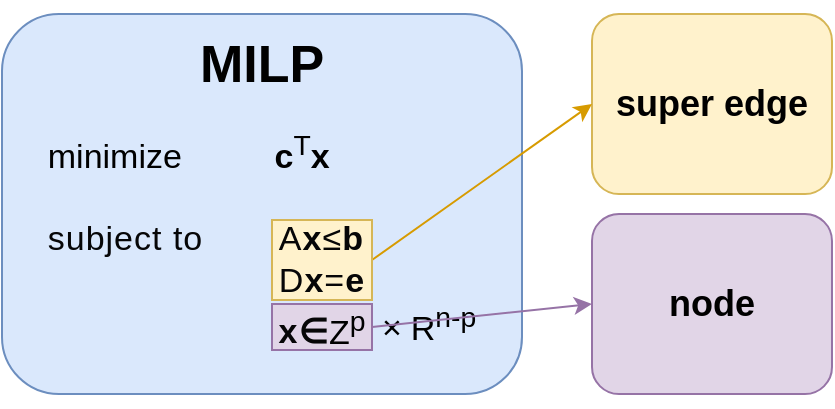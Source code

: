 <mxfile version="26.0.5">
  <diagram name="第 1 页" id="qtcAwMIbISXWxPpKAaWr">
    <mxGraphModel dx="792" dy="451" grid="1" gridSize="10" guides="1" tooltips="1" connect="1" arrows="1" fold="1" page="1" pageScale="1" pageWidth="827" pageHeight="1169" background="#ffffff" math="0" shadow="0">
      <root>
        <mxCell id="0" />
        <mxCell id="1" parent="0" />
        <mxCell id="U_zOW38wRWx0RITjFqNm-1" value="&lt;h1&gt;&lt;font style=&quot;font-size: 26px;&quot;&gt;MILP&lt;/font&gt;&lt;/h1&gt;&lt;div style=&quot;text-align: left;&quot;&gt;&lt;font style=&quot;font-size: 17px;&quot; face=&quot;Helvetica&quot;&gt;minimize&lt;span style=&quot;white-space: pre;&quot;&gt;&#x9;&lt;/span&gt;&lt;span style=&quot;white-space: pre;&quot;&gt;&#x9;&lt;/span&gt;&lt;b style=&quot;&quot;&gt;c&lt;/b&gt;&lt;sup style=&quot;&quot;&gt;T&lt;/sup&gt;&lt;b style=&quot;&quot;&gt;x&lt;/b&gt;&lt;/font&gt;&lt;/div&gt;&lt;div style=&quot;text-align: left;&quot;&gt;&lt;font style=&quot;font-size: 17px;&quot; face=&quot;Helvetica&quot;&gt;&lt;b style=&quot;&quot;&gt;&lt;br&gt;&lt;/b&gt;&lt;/font&gt;&lt;/div&gt;&lt;div style=&quot;text-align: left;&quot;&gt;&lt;font style=&quot;font-size: 17px;&quot; face=&quot;Helvetica&quot;&gt;&lt;span style=&quot;color: rgb(6, 6, 7); letter-spacing: 0.5px; text-wrap-mode: nowrap;&quot;&gt;subject&amp;nbsp;to&lt;/span&gt;&lt;/font&gt;&lt;span style=&quot;color: light-dark(rgb(6, 6, 7), rgb(232, 232, 233)); letter-spacing: 0.5px; white-space: pre; font-size: 17px; background-color: transparent;&quot;&gt;&#x9;&lt;/span&gt;&lt;/div&gt;&lt;div style=&quot;text-align: left;&quot;&gt;&lt;font style=&quot;font-size: 17px;&quot; face=&quot;Helvetica&quot;&gt;&lt;br&gt;&lt;/font&gt;&lt;/div&gt;&lt;div style=&quot;text-align: left;&quot;&gt;&lt;font style=&quot;font-size: 17px;&quot; face=&quot;Helvetica&quot;&gt;&lt;span style=&quot;color: rgb(6, 6, 7); letter-spacing: 0.5px; text-wrap-mode: nowrap;&quot;&gt;&lt;b&gt;&lt;span style=&quot;white-space: pre;&quot;&gt;&#x9;&lt;/span&gt;&lt;span style=&quot;white-space: pre;&quot;&gt;&#x9;&lt;/span&gt;&lt;span style=&quot;white-space: pre;&quot;&gt;&#x9;&lt;span style=&quot;white-space: pre;&quot;&gt;&#x9;&lt;/span&gt; &lt;/span&gt;&amp;nbsp;&amp;nbsp;&lt;/b&gt;&lt;/span&gt;&lt;span style=&quot;color: light-dark(rgb(0, 0, 0), rgb(255, 255, 255)); font-style: italic;&quot;&gt;×&lt;/span&gt;&lt;span style=&quot;color: light-dark(rgb(0, 0, 0), rgb(255, 255, 255)); font-style: italic;&quot;&gt;&amp;nbsp;&lt;/span&gt;&lt;span style=&quot;color: light-dark(rgb(0, 0, 0), rgb(255, 255, 255));&quot;&gt;R&lt;sup style=&quot;&quot;&gt;n-p&lt;/sup&gt;&lt;/span&gt;&lt;/font&gt;&lt;/div&gt;&lt;div style=&quot;text-align: left;&quot;&gt;&lt;br&gt;&lt;/div&gt;&lt;div style=&quot;text-align: left;&quot;&gt;&lt;br&gt;&lt;/div&gt;" style="rounded=1;whiteSpace=wrap;html=1;fillColor=#dae8fc;strokeColor=#6c8ebf;labelBackgroundColor=none;" vertex="1" parent="1">
          <mxGeometry x="120" y="220" width="260" height="190" as="geometry" />
        </mxCell>
        <mxCell id="U_zOW38wRWx0RITjFqNm-2" value="&lt;h2&gt;super edge&lt;/h2&gt;" style="rounded=1;whiteSpace=wrap;html=1;movable=1;resizable=1;rotatable=1;deletable=1;editable=1;locked=0;connectable=1;fillColor=#fff2cc;strokeColor=#d6b656;" vertex="1" parent="1">
          <mxGeometry x="415" y="220" width="120" height="90" as="geometry" />
        </mxCell>
        <mxCell id="U_zOW38wRWx0RITjFqNm-3" value="&lt;h2&gt;node&lt;/h2&gt;" style="rounded=1;whiteSpace=wrap;html=1;movable=1;resizable=1;rotatable=1;deletable=1;editable=1;locked=0;connectable=1;fillColor=#e1d5e7;strokeColor=#9673a6;" vertex="1" parent="1">
          <mxGeometry x="415" y="320" width="120" height="90" as="geometry" />
        </mxCell>
        <mxCell id="U_zOW38wRWx0RITjFqNm-9" style="rounded=0;orthogonalLoop=1;jettySize=auto;html=1;exitX=1;exitY=0.5;exitDx=0;exitDy=0;entryX=0;entryY=0.5;entryDx=0;entryDy=0;movable=1;resizable=1;rotatable=1;deletable=1;editable=1;locked=0;connectable=1;fillColor=#ffe6cc;strokeColor=#d79b00;" edge="1" parent="1" source="U_zOW38wRWx0RITjFqNm-8" target="U_zOW38wRWx0RITjFqNm-2">
          <mxGeometry relative="1" as="geometry" />
        </mxCell>
        <mxCell id="U_zOW38wRWx0RITjFqNm-8" value="&lt;div style=&quot;text-align: left;&quot;&gt;&lt;font style=&quot;font-size: 17px;&quot; face=&quot;Helvetica&quot;&gt;&lt;span style=&quot;color: rgb(6, 6, 7); letter-spacing: 0.5px; text-wrap-mode: nowrap;&quot;&gt;A&lt;b&gt;x&lt;/b&gt;&lt;/span&gt;&lt;span style=&quot;color: rgb(6, 6, 7); letter-spacing: 0.5px; text-wrap-mode: nowrap;&quot;&gt;≤&lt;b&gt;b&lt;/b&gt;&lt;/span&gt;&lt;/font&gt;&lt;/div&gt;&lt;div style=&quot;text-align: left;&quot;&gt;&lt;span style=&quot;color: rgb(6, 6, 7); letter-spacing: 0.5px; text-wrap-mode: nowrap;&quot;&gt;&lt;font style=&quot;font-size: 17px;&quot; face=&quot;Helvetica&quot;&gt;D&lt;b&gt;x&lt;/b&gt;=&lt;b&gt;e&lt;/b&gt;&lt;/font&gt;&lt;/span&gt;&lt;/div&gt;" style="rounded=0;whiteSpace=wrap;html=1;fillColor=#fff2cc;movable=1;resizable=1;rotatable=1;deletable=1;editable=1;locked=0;connectable=1;strokeColor=#d6b656;" vertex="1" parent="1">
          <mxGeometry x="255" y="323" width="50" height="40" as="geometry" />
        </mxCell>
        <mxCell id="U_zOW38wRWx0RITjFqNm-11" style="rounded=0;orthogonalLoop=1;jettySize=auto;html=1;exitX=1;exitY=0.5;exitDx=0;exitDy=0;entryX=0;entryY=0.5;entryDx=0;entryDy=0;movable=1;resizable=1;rotatable=1;deletable=1;editable=1;locked=0;connectable=1;fillColor=#e1d5e7;strokeColor=#9673a6;" edge="1" parent="1" source="U_zOW38wRWx0RITjFqNm-10" target="U_zOW38wRWx0RITjFqNm-3">
          <mxGeometry relative="1" as="geometry" />
        </mxCell>
        <mxCell id="U_zOW38wRWx0RITjFqNm-10" value="&lt;span style=&quot;font-size: 17px; text-align: left; text-wrap-mode: nowrap; color: rgb(6, 6, 7); letter-spacing: 0.5px;&quot;&gt;&lt;b&gt;x∈&lt;/b&gt;&lt;/span&gt;&lt;span style=&quot;color: light-dark(rgb(0, 0, 0), rgb(255, 255, 255)); font-size: 17px; text-align: left;&quot;&gt;Z&lt;sup&gt;p&lt;/sup&gt;&lt;/span&gt;" style="rounded=0;whiteSpace=wrap;html=1;fillColor=#e1d5e7;movable=1;resizable=1;rotatable=1;deletable=1;editable=1;locked=0;connectable=1;strokeColor=#9673a6;" vertex="1" parent="1">
          <mxGeometry x="255" y="365" width="50" height="23" as="geometry" />
        </mxCell>
      </root>
    </mxGraphModel>
  </diagram>
</mxfile>
